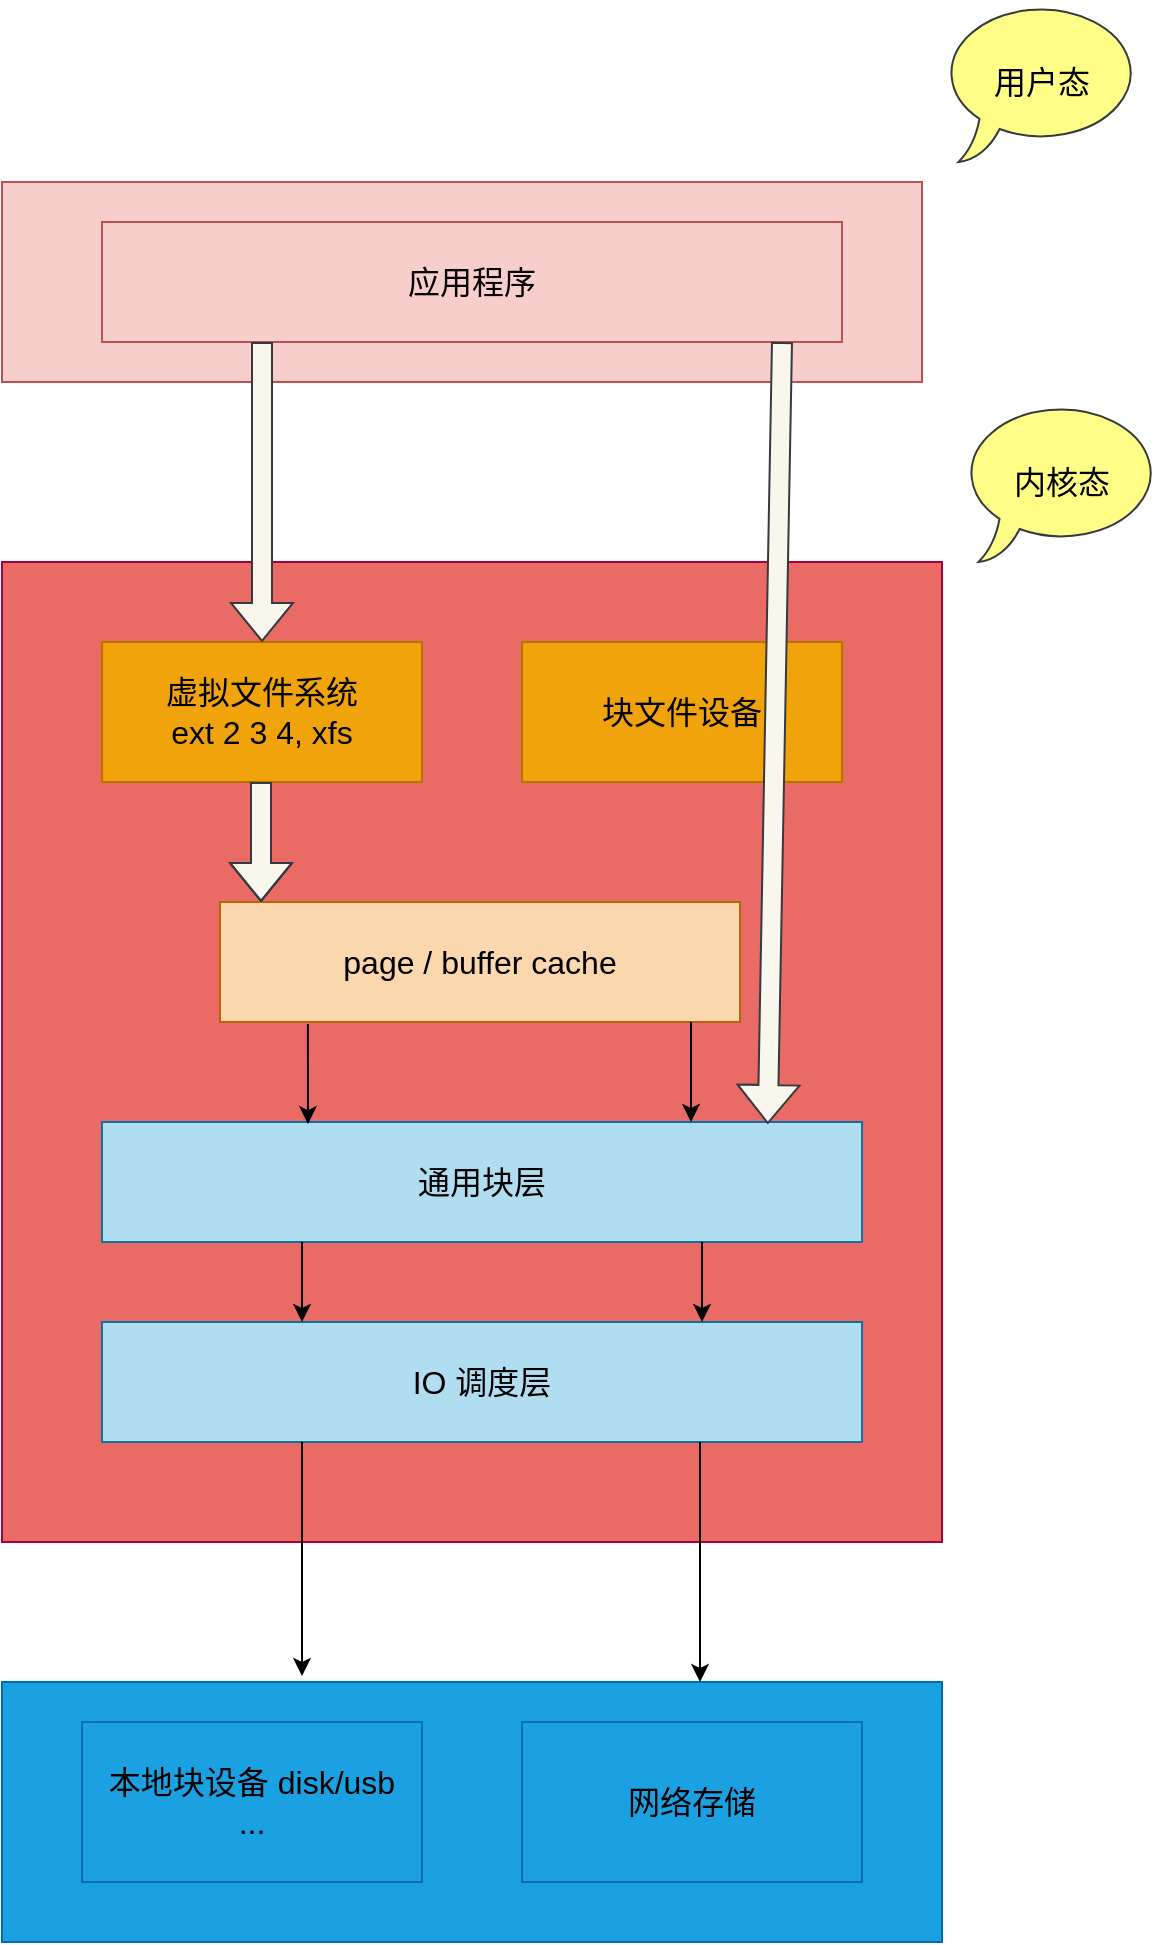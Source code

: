 <mxfile version="26.1.1">
  <diagram name="第 1 页" id="3h79PdZIu5i9EZlcZ24i">
    <mxGraphModel dx="1434" dy="746" grid="1" gridSize="10" guides="1" tooltips="1" connect="1" arrows="1" fold="1" page="1" pageScale="1" pageWidth="827" pageHeight="1169" math="0" shadow="0">
      <root>
        <mxCell id="0" />
        <mxCell id="1" parent="0" />
        <mxCell id="bchtEtfyETqs7zQXqti5-1" value="" style="rounded=0;whiteSpace=wrap;html=1;fillColor=#f8cecc;strokeColor=#b85450;fontSize=16;" vertex="1" parent="1">
          <mxGeometry x="210" y="120" width="460" height="100" as="geometry" />
        </mxCell>
        <mxCell id="bchtEtfyETqs7zQXqti5-2" value="应用程序" style="rounded=0;whiteSpace=wrap;html=1;fillColor=#f8cecc;strokeColor=#b85450;fontSize=16;" vertex="1" parent="1">
          <mxGeometry x="260" y="140" width="370" height="60" as="geometry" />
        </mxCell>
        <mxCell id="bchtEtfyETqs7zQXqti5-5" value="用户态" style="whiteSpace=wrap;html=1;shape=mxgraph.basic.oval_callout;fillColor=#ffff88;strokeColor=#36393d;fontSize=16;" vertex="1" parent="1">
          <mxGeometry x="680" y="30" width="100" height="80" as="geometry" />
        </mxCell>
        <mxCell id="bchtEtfyETqs7zQXqti5-6" value="" style="rounded=0;whiteSpace=wrap;html=1;fillColor=#EA6B66;strokeColor=#A50040;fontColor=#ffffff;fontSize=16;" vertex="1" parent="1">
          <mxGeometry x="210" y="310" width="470" height="490" as="geometry" />
        </mxCell>
        <mxCell id="bchtEtfyETqs7zQXqti5-7" value="虚拟文件系统&lt;div&gt;ext 2 3 4, xfs&lt;/div&gt;" style="rounded=0;whiteSpace=wrap;html=1;fillColor=#f0a30a;strokeColor=#BD7000;fontColor=#000000;fontSize=16;" vertex="1" parent="1">
          <mxGeometry x="260" y="350" width="160" height="70" as="geometry" />
        </mxCell>
        <mxCell id="bchtEtfyETqs7zQXqti5-8" value="块文件设备" style="rounded=0;whiteSpace=wrap;html=1;fillColor=#f0a30a;fontColor=#000000;strokeColor=#BD7000;fontSize=16;" vertex="1" parent="1">
          <mxGeometry x="470" y="350" width="160" height="70" as="geometry" />
        </mxCell>
        <mxCell id="bchtEtfyETqs7zQXqti5-9" value="page / buffer cache" style="rounded=0;whiteSpace=wrap;html=1;fillColor=#fad7ac;strokeColor=#b46504;fontSize=16;" vertex="1" parent="1">
          <mxGeometry x="319" y="480" width="260" height="60" as="geometry" />
        </mxCell>
        <mxCell id="bchtEtfyETqs7zQXqti5-10" value="通用块层" style="rounded=0;whiteSpace=wrap;html=1;fillColor=#b1ddf0;strokeColor=#10739e;fontSize=16;" vertex="1" parent="1">
          <mxGeometry x="260" y="590" width="380" height="60" as="geometry" />
        </mxCell>
        <mxCell id="bchtEtfyETqs7zQXqti5-11" value="IO 调度层" style="rounded=0;whiteSpace=wrap;html=1;fillColor=#b1ddf0;strokeColor=#10739e;fontSize=16;" vertex="1" parent="1">
          <mxGeometry x="260" y="690" width="380" height="60" as="geometry" />
        </mxCell>
        <mxCell id="bchtEtfyETqs7zQXqti5-12" value="" style="rounded=0;whiteSpace=wrap;html=1;fillColor=#1ba1e2;fontColor=#ffffff;strokeColor=#006EAF;fontSize=16;" vertex="1" parent="1">
          <mxGeometry x="210" y="870" width="470" height="130" as="geometry" />
        </mxCell>
        <mxCell id="bchtEtfyETqs7zQXqti5-13" value="本地块设备 disk/usb&lt;div&gt;...&lt;/div&gt;" style="rounded=0;whiteSpace=wrap;html=1;fillColor=#1ba1e2;fontColor=default;strokeColor=#006EAF;fontSize=16;" vertex="1" parent="1">
          <mxGeometry x="250" y="890" width="170" height="80" as="geometry" />
        </mxCell>
        <mxCell id="bchtEtfyETqs7zQXqti5-14" value="网络存储" style="rounded=0;whiteSpace=wrap;html=1;fillColor=#1ba1e2;fontColor=default;strokeColor=#006EAF;fontSize=16;" vertex="1" parent="1">
          <mxGeometry x="470" y="890" width="170" height="80" as="geometry" />
        </mxCell>
        <mxCell id="bchtEtfyETqs7zQXqti5-15" value="内核态" style="whiteSpace=wrap;html=1;shape=mxgraph.basic.oval_callout;fillColor=#ffff88;strokeColor=#36393d;fontSize=16;" vertex="1" parent="1">
          <mxGeometry x="690" y="230" width="100" height="80" as="geometry" />
        </mxCell>
        <mxCell id="bchtEtfyETqs7zQXqti5-16" value="" style="shape=flexArrow;endArrow=classic;html=1;rounded=0;fillColor=#f9f7ed;strokeColor=#36393d;fontSize=16;" edge="1" parent="1" target="bchtEtfyETqs7zQXqti5-7">
          <mxGeometry width="50" height="50" relative="1" as="geometry">
            <mxPoint x="340" y="200" as="sourcePoint" />
            <mxPoint x="180" y="250" as="targetPoint" />
          </mxGeometry>
        </mxCell>
        <mxCell id="bchtEtfyETqs7zQXqti5-17" value="" style="shape=flexArrow;endArrow=classic;html=1;rounded=0;entryX=0.876;entryY=0.017;entryDx=0;entryDy=0;entryPerimeter=0;fillColor=#f9f7ed;strokeColor=#36393d;fontSize=16;" edge="1" parent="1" target="bchtEtfyETqs7zQXqti5-10">
          <mxGeometry width="50" height="50" relative="1" as="geometry">
            <mxPoint x="600" y="200" as="sourcePoint" />
            <mxPoint x="600" y="350" as="targetPoint" />
          </mxGeometry>
        </mxCell>
        <mxCell id="bchtEtfyETqs7zQXqti5-19" value="" style="shape=flexArrow;endArrow=classic;html=1;rounded=0;fillColor=#f9f7ed;strokeColor=#36393d;fontSize=16;" edge="1" parent="1">
          <mxGeometry width="50" height="50" relative="1" as="geometry">
            <mxPoint x="339.5" y="420" as="sourcePoint" />
            <mxPoint x="339.5" y="480" as="targetPoint" />
            <Array as="points">
              <mxPoint x="339.5" y="560" />
              <mxPoint x="339.5" y="480" />
            </Array>
          </mxGeometry>
        </mxCell>
        <mxCell id="bchtEtfyETqs7zQXqti5-20" value="" style="endArrow=classic;html=1;rounded=0;exitX=0.169;exitY=1.017;exitDx=0;exitDy=0;exitPerimeter=0;entryX=0.271;entryY=0.017;entryDx=0;entryDy=0;entryPerimeter=0;fontSize=16;" edge="1" parent="1" source="bchtEtfyETqs7zQXqti5-9" target="bchtEtfyETqs7zQXqti5-10">
          <mxGeometry width="50" height="50" relative="1" as="geometry">
            <mxPoint x="680" y="590" as="sourcePoint" />
            <mxPoint x="361" y="580" as="targetPoint" />
          </mxGeometry>
        </mxCell>
        <mxCell id="bchtEtfyETqs7zQXqti5-23" value="" style="endArrow=classic;html=1;rounded=0;exitX=0.169;exitY=1.017;exitDx=0;exitDy=0;exitPerimeter=0;entryX=0.271;entryY=0.017;entryDx=0;entryDy=0;entryPerimeter=0;fontSize=16;" edge="1" parent="1">
          <mxGeometry width="50" height="50" relative="1" as="geometry">
            <mxPoint x="554.5" y="540" as="sourcePoint" />
            <mxPoint x="554.5" y="590" as="targetPoint" />
          </mxGeometry>
        </mxCell>
        <mxCell id="bchtEtfyETqs7zQXqti5-24" value="" style="endArrow=classic;html=1;rounded=0;exitX=0.169;exitY=1.017;exitDx=0;exitDy=0;exitPerimeter=0;fontSize=16;" edge="1" parent="1">
          <mxGeometry width="50" height="50" relative="1" as="geometry">
            <mxPoint x="360" y="650" as="sourcePoint" />
            <mxPoint x="360" y="690" as="targetPoint" />
          </mxGeometry>
        </mxCell>
        <mxCell id="bchtEtfyETqs7zQXqti5-25" value="" style="endArrow=classic;html=1;rounded=0;exitX=0.169;exitY=1.017;exitDx=0;exitDy=0;exitPerimeter=0;fontSize=16;" edge="1" parent="1">
          <mxGeometry width="50" height="50" relative="1" as="geometry">
            <mxPoint x="560" y="650" as="sourcePoint" />
            <mxPoint x="560" y="690" as="targetPoint" />
          </mxGeometry>
        </mxCell>
        <mxCell id="bchtEtfyETqs7zQXqti5-26" value="" style="endArrow=classic;html=1;rounded=0;exitX=0.169;exitY=1.017;exitDx=0;exitDy=0;exitPerimeter=0;fontSize=16;" edge="1" parent="1">
          <mxGeometry width="50" height="50" relative="1" as="geometry">
            <mxPoint x="360" y="750" as="sourcePoint" />
            <mxPoint x="360" y="867" as="targetPoint" />
          </mxGeometry>
        </mxCell>
        <mxCell id="bchtEtfyETqs7zQXqti5-27" value="" style="endArrow=classic;html=1;rounded=0;exitX=0.169;exitY=1.017;exitDx=0;exitDy=0;exitPerimeter=0;entryX=0.75;entryY=0;entryDx=0;entryDy=0;fontSize=16;" edge="1" parent="1">
          <mxGeometry width="50" height="50" relative="1" as="geometry">
            <mxPoint x="559" y="750" as="sourcePoint" />
            <mxPoint x="559" y="870" as="targetPoint" />
          </mxGeometry>
        </mxCell>
      </root>
    </mxGraphModel>
  </diagram>
</mxfile>
